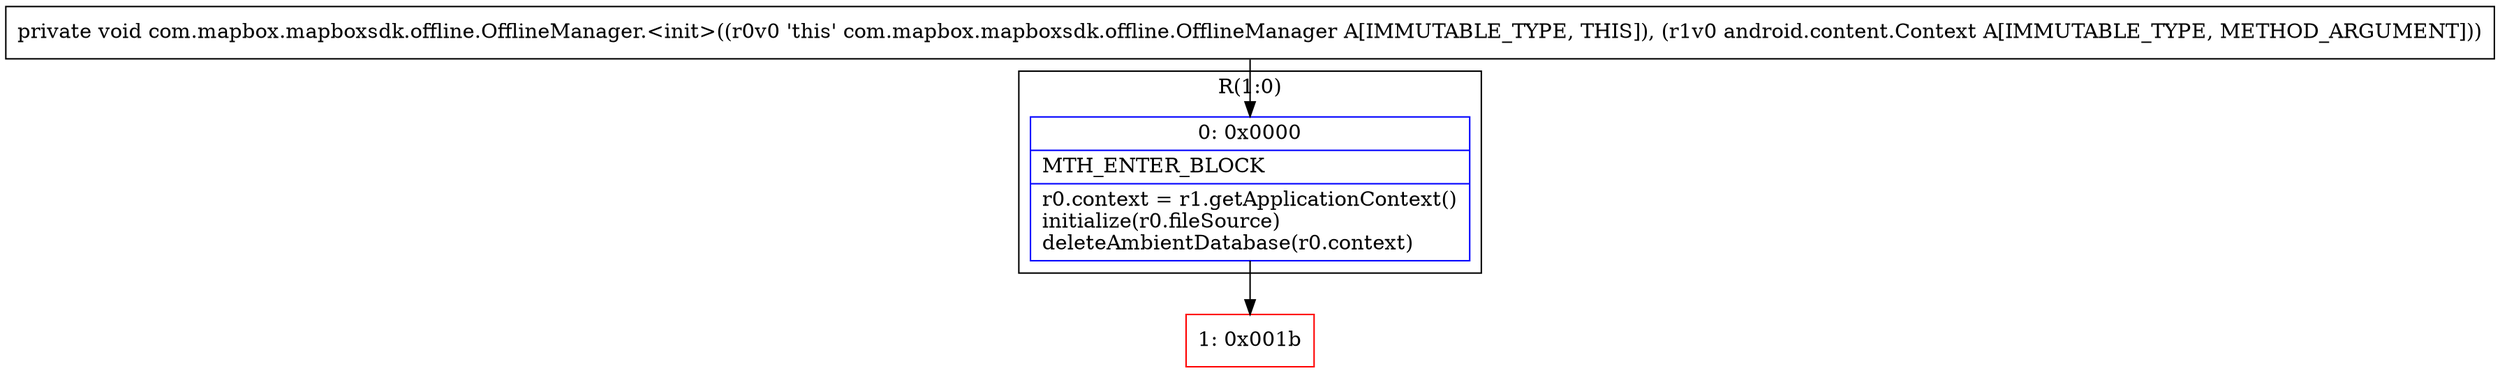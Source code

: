 digraph "CFG forcom.mapbox.mapboxsdk.offline.OfflineManager.\<init\>(Landroid\/content\/Context;)V" {
subgraph cluster_Region_1851589329 {
label = "R(1:0)";
node [shape=record,color=blue];
Node_0 [shape=record,label="{0\:\ 0x0000|MTH_ENTER_BLOCK\l|r0.context = r1.getApplicationContext()\linitialize(r0.fileSource)\ldeleteAmbientDatabase(r0.context)\l}"];
}
Node_1 [shape=record,color=red,label="{1\:\ 0x001b}"];
MethodNode[shape=record,label="{private void com.mapbox.mapboxsdk.offline.OfflineManager.\<init\>((r0v0 'this' com.mapbox.mapboxsdk.offline.OfflineManager A[IMMUTABLE_TYPE, THIS]), (r1v0 android.content.Context A[IMMUTABLE_TYPE, METHOD_ARGUMENT])) }"];
MethodNode -> Node_0;
Node_0 -> Node_1;
}

